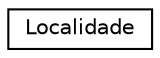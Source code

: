 digraph "Representação gráfica da hiearquia da classe"
{
  edge [fontname="Helvetica",fontsize="10",labelfontname="Helvetica",labelfontsize="10"];
  node [fontname="Helvetica",fontsize="10",shape=record];
  rankdir="LR";
  Node0 [label="Localidade",height=0.2,width=0.4,color="black", fillcolor="white", style="filled",URL="$classLocalidade.html",tooltip="Esta classe representa uma localidade que possui as seguintes propriedades: 1) Código do município; 2..."];
}
